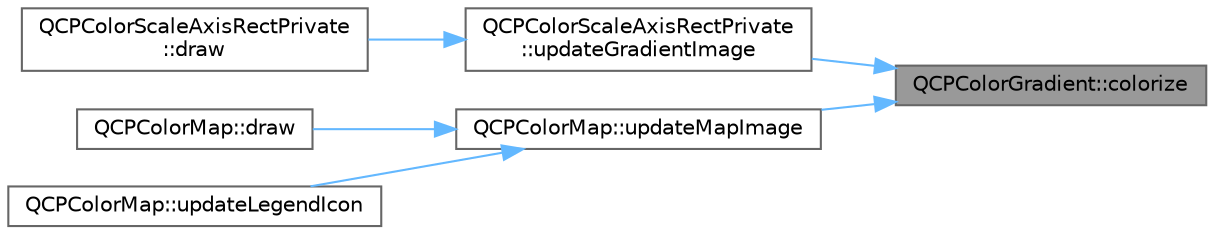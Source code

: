 digraph "QCPColorGradient::colorize"
{
 // LATEX_PDF_SIZE
  bgcolor="transparent";
  edge [fontname=Helvetica,fontsize=10,labelfontname=Helvetica,labelfontsize=10];
  node [fontname=Helvetica,fontsize=10,shape=box,height=0.2,width=0.4];
  rankdir="RL";
  Node1 [label="QCPColorGradient::colorize",height=0.2,width=0.4,color="gray40", fillcolor="grey60", style="filled", fontcolor="black",tooltip=" "];
  Node1 -> Node2 [dir="back",color="steelblue1",style="solid"];
  Node2 [label="QCPColorScaleAxisRectPrivate\l::updateGradientImage",height=0.2,width=0.4,color="grey40", fillcolor="white", style="filled",URL="$class_q_c_p_color_scale_axis_rect_private.html#a73754cab312aeaddea1bfcc67cc079ac",tooltip=" "];
  Node2 -> Node3 [dir="back",color="steelblue1",style="solid"];
  Node3 [label="QCPColorScaleAxisRectPrivate\l::draw",height=0.2,width=0.4,color="grey40", fillcolor="white", style="filled",URL="$class_q_c_p_color_scale_axis_rect_private.html#a52a21c7cbe086cd587c955cfe6e25e3b",tooltip=" "];
  Node1 -> Node4 [dir="back",color="steelblue1",style="solid"];
  Node4 [label="QCPColorMap::updateMapImage",height=0.2,width=0.4,color="grey40", fillcolor="white", style="filled",URL="$class_q_c_p_color_map.html#a5efcea591bb5486d968af520a4d43c3a",tooltip=" "];
  Node4 -> Node5 [dir="back",color="steelblue1",style="solid"];
  Node5 [label="QCPColorMap::draw",height=0.2,width=0.4,color="grey40", fillcolor="white", style="filled",URL="$class_q_c_p_color_map.html#a6b628014d2939368935efd0a788648c8",tooltip=" "];
  Node4 -> Node6 [dir="back",color="steelblue1",style="solid"];
  Node6 [label="QCPColorMap::updateLegendIcon",height=0.2,width=0.4,color="grey40", fillcolor="white", style="filled",URL="$class_q_c_p_color_map.html#a5d8158b62d55fcfeaabcb68ce0083e87",tooltip=" "];
}
